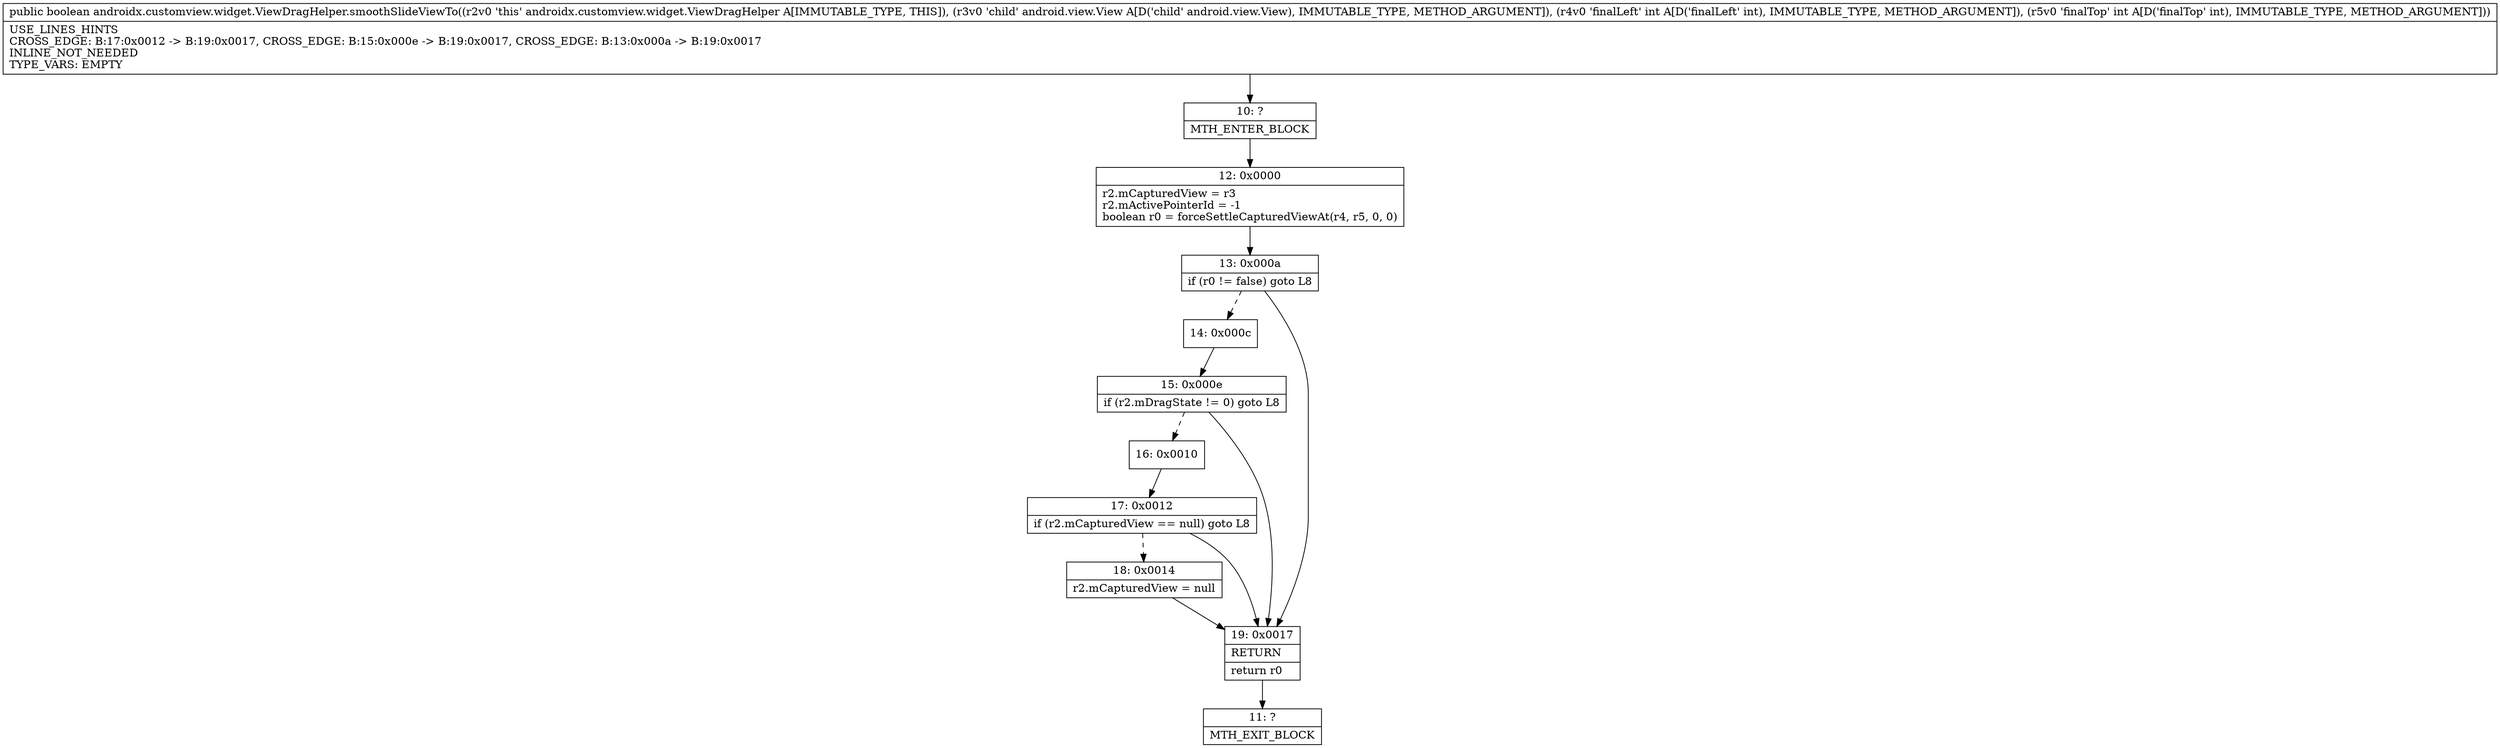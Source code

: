 digraph "CFG forandroidx.customview.widget.ViewDragHelper.smoothSlideViewTo(Landroid\/view\/View;II)Z" {
Node_10 [shape=record,label="{10\:\ ?|MTH_ENTER_BLOCK\l}"];
Node_12 [shape=record,label="{12\:\ 0x0000|r2.mCapturedView = r3\lr2.mActivePointerId = \-1\lboolean r0 = forceSettleCapturedViewAt(r4, r5, 0, 0)\l}"];
Node_13 [shape=record,label="{13\:\ 0x000a|if (r0 != false) goto L8\l}"];
Node_14 [shape=record,label="{14\:\ 0x000c}"];
Node_15 [shape=record,label="{15\:\ 0x000e|if (r2.mDragState != 0) goto L8\l}"];
Node_16 [shape=record,label="{16\:\ 0x0010}"];
Node_17 [shape=record,label="{17\:\ 0x0012|if (r2.mCapturedView == null) goto L8\l}"];
Node_18 [shape=record,label="{18\:\ 0x0014|r2.mCapturedView = null\l}"];
Node_19 [shape=record,label="{19\:\ 0x0017|RETURN\l|return r0\l}"];
Node_11 [shape=record,label="{11\:\ ?|MTH_EXIT_BLOCK\l}"];
MethodNode[shape=record,label="{public boolean androidx.customview.widget.ViewDragHelper.smoothSlideViewTo((r2v0 'this' androidx.customview.widget.ViewDragHelper A[IMMUTABLE_TYPE, THIS]), (r3v0 'child' android.view.View A[D('child' android.view.View), IMMUTABLE_TYPE, METHOD_ARGUMENT]), (r4v0 'finalLeft' int A[D('finalLeft' int), IMMUTABLE_TYPE, METHOD_ARGUMENT]), (r5v0 'finalTop' int A[D('finalTop' int), IMMUTABLE_TYPE, METHOD_ARGUMENT]))  | USE_LINES_HINTS\lCROSS_EDGE: B:17:0x0012 \-\> B:19:0x0017, CROSS_EDGE: B:15:0x000e \-\> B:19:0x0017, CROSS_EDGE: B:13:0x000a \-\> B:19:0x0017\lINLINE_NOT_NEEDED\lTYPE_VARS: EMPTY\l}"];
MethodNode -> Node_10;Node_10 -> Node_12;
Node_12 -> Node_13;
Node_13 -> Node_14[style=dashed];
Node_13 -> Node_19;
Node_14 -> Node_15;
Node_15 -> Node_16[style=dashed];
Node_15 -> Node_19;
Node_16 -> Node_17;
Node_17 -> Node_18[style=dashed];
Node_17 -> Node_19;
Node_18 -> Node_19;
Node_19 -> Node_11;
}

